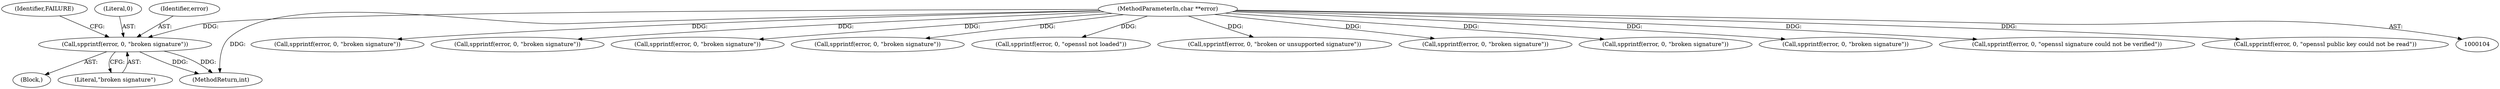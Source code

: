 digraph "0_php-src_0bfb970f43acd1e81d11be1154805f86655f15d5?w=1@pointer" {
"1000593" [label="(Call,spprintf(error, 0, \"broken signature\"))"];
"1000113" [label="(MethodParameterIn,char **error)"];
"1000278" [label="(Call,spprintf(error, 0, \"broken signature\"))"];
"1000383" [label="(Call,spprintf(error, 0, \"broken signature\"))"];
"1000488" [label="(Call,spprintf(error, 0, \"broken signature\"))"];
"1000563" [label="(Call,spprintf(error, 0, \"broken signature\"))"];
"1000155" [label="(Call,spprintf(error, 0, \"openssl not loaded\"))"];
"1000689" [label="(Call,spprintf(error, 0, \"broken or unsupported signature\"))"];
"1000598" [label="(Identifier,FAILURE)"];
"1000458" [label="(Call,spprintf(error, 0, \"broken signature\"))"];
"1000592" [label="(Block,)"];
"1000113" [label="(MethodParameterIn,char **error)"];
"1000596" [label="(Literal,\"broken signature\")"];
"1000353" [label="(Call,spprintf(error, 0, \"broken signature\"))"];
"1000668" [label="(Call,spprintf(error, 0, \"broken signature\"))"];
"1000595" [label="(Literal,0)"];
"1000593" [label="(Call,spprintf(error, 0, \"broken signature\"))"];
"1000697" [label="(MethodReturn,int)"];
"1000241" [label="(Call,spprintf(error, 0, \"openssl signature could not be verified\"))"];
"1000200" [label="(Call,spprintf(error, 0, \"openssl public key could not be read\"))"];
"1000594" [label="(Identifier,error)"];
"1000593" -> "1000592"  [label="AST: "];
"1000593" -> "1000596"  [label="CFG: "];
"1000594" -> "1000593"  [label="AST: "];
"1000595" -> "1000593"  [label="AST: "];
"1000596" -> "1000593"  [label="AST: "];
"1000598" -> "1000593"  [label="CFG: "];
"1000593" -> "1000697"  [label="DDG: "];
"1000593" -> "1000697"  [label="DDG: "];
"1000113" -> "1000593"  [label="DDG: "];
"1000113" -> "1000104"  [label="AST: "];
"1000113" -> "1000697"  [label="DDG: "];
"1000113" -> "1000155"  [label="DDG: "];
"1000113" -> "1000200"  [label="DDG: "];
"1000113" -> "1000241"  [label="DDG: "];
"1000113" -> "1000278"  [label="DDG: "];
"1000113" -> "1000353"  [label="DDG: "];
"1000113" -> "1000383"  [label="DDG: "];
"1000113" -> "1000458"  [label="DDG: "];
"1000113" -> "1000488"  [label="DDG: "];
"1000113" -> "1000563"  [label="DDG: "];
"1000113" -> "1000668"  [label="DDG: "];
"1000113" -> "1000689"  [label="DDG: "];
}
